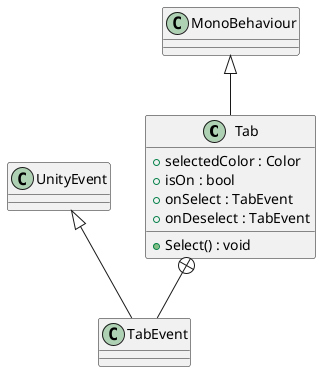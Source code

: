 @startuml
class Tab {
    + selectedColor : Color
    + isOn : bool
    + onSelect : TabEvent
    + onDeselect : TabEvent
    + Select() : void
}
class TabEvent {
}
MonoBehaviour <|-- Tab
Tab +-- TabEvent
UnityEvent <|-- TabEvent
@enduml
